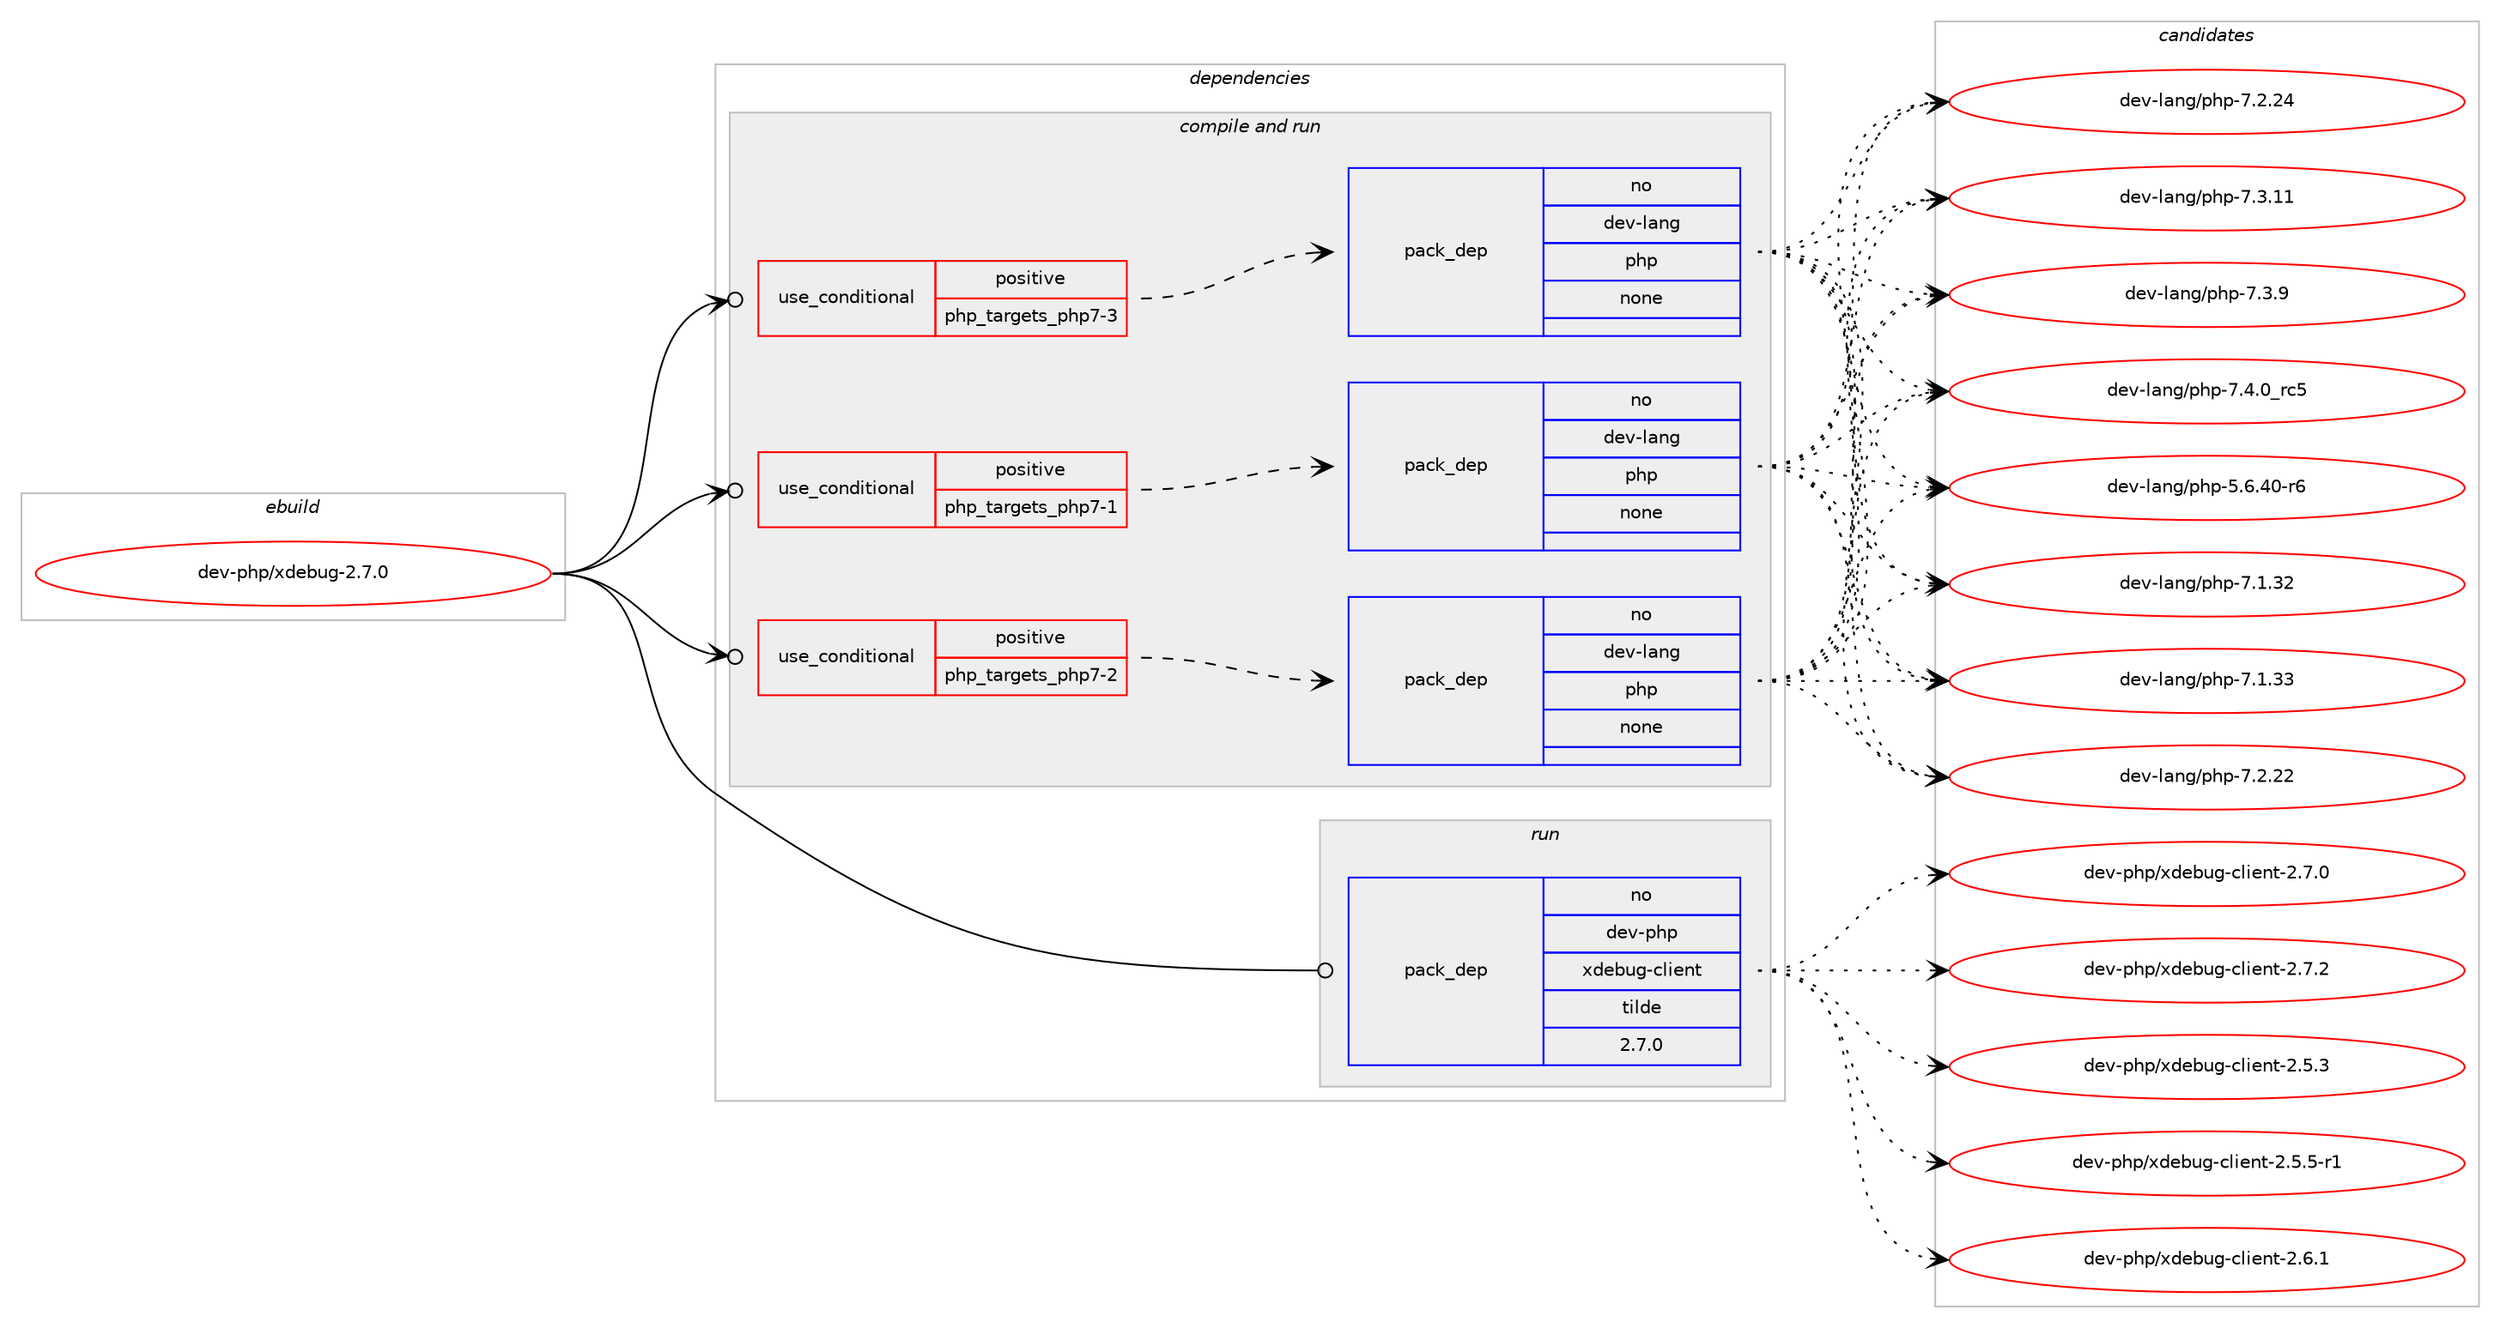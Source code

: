 digraph prolog {

# *************
# Graph options
# *************

newrank=true;
concentrate=true;
compound=true;
graph [rankdir=LR,fontname=Helvetica,fontsize=10,ranksep=1.5];#, ranksep=2.5, nodesep=0.2];
edge  [arrowhead=vee];
node  [fontname=Helvetica,fontsize=10];

# **********
# The ebuild
# **********

subgraph cluster_leftcol {
color=gray;
rank=same;
label=<<i>ebuild</i>>;
id [label="dev-php/xdebug-2.7.0", color=red, width=4, href="../dev-php/xdebug-2.7.0.svg"];
}

# ****************
# The dependencies
# ****************

subgraph cluster_midcol {
color=gray;
label=<<i>dependencies</i>>;
subgraph cluster_compile {
fillcolor="#eeeeee";
style=filled;
label=<<i>compile</i>>;
}
subgraph cluster_compileandrun {
fillcolor="#eeeeee";
style=filled;
label=<<i>compile and run</i>>;
subgraph cond135472 {
dependency592117 [label=<<TABLE BORDER="0" CELLBORDER="1" CELLSPACING="0" CELLPADDING="4"><TR><TD ROWSPAN="3" CELLPADDING="10">use_conditional</TD></TR><TR><TD>positive</TD></TR><TR><TD>php_targets_php7-1</TD></TR></TABLE>>, shape=none, color=red];
subgraph pack444877 {
dependency592118 [label=<<TABLE BORDER="0" CELLBORDER="1" CELLSPACING="0" CELLPADDING="4" WIDTH="220"><TR><TD ROWSPAN="6" CELLPADDING="30">pack_dep</TD></TR><TR><TD WIDTH="110">no</TD></TR><TR><TD>dev-lang</TD></TR><TR><TD>php</TD></TR><TR><TD>none</TD></TR><TR><TD></TD></TR></TABLE>>, shape=none, color=blue];
}
dependency592117:e -> dependency592118:w [weight=20,style="dashed",arrowhead="vee"];
}
id:e -> dependency592117:w [weight=20,style="solid",arrowhead="odotvee"];
subgraph cond135473 {
dependency592119 [label=<<TABLE BORDER="0" CELLBORDER="1" CELLSPACING="0" CELLPADDING="4"><TR><TD ROWSPAN="3" CELLPADDING="10">use_conditional</TD></TR><TR><TD>positive</TD></TR><TR><TD>php_targets_php7-2</TD></TR></TABLE>>, shape=none, color=red];
subgraph pack444878 {
dependency592120 [label=<<TABLE BORDER="0" CELLBORDER="1" CELLSPACING="0" CELLPADDING="4" WIDTH="220"><TR><TD ROWSPAN="6" CELLPADDING="30">pack_dep</TD></TR><TR><TD WIDTH="110">no</TD></TR><TR><TD>dev-lang</TD></TR><TR><TD>php</TD></TR><TR><TD>none</TD></TR><TR><TD></TD></TR></TABLE>>, shape=none, color=blue];
}
dependency592119:e -> dependency592120:w [weight=20,style="dashed",arrowhead="vee"];
}
id:e -> dependency592119:w [weight=20,style="solid",arrowhead="odotvee"];
subgraph cond135474 {
dependency592121 [label=<<TABLE BORDER="0" CELLBORDER="1" CELLSPACING="0" CELLPADDING="4"><TR><TD ROWSPAN="3" CELLPADDING="10">use_conditional</TD></TR><TR><TD>positive</TD></TR><TR><TD>php_targets_php7-3</TD></TR></TABLE>>, shape=none, color=red];
subgraph pack444879 {
dependency592122 [label=<<TABLE BORDER="0" CELLBORDER="1" CELLSPACING="0" CELLPADDING="4" WIDTH="220"><TR><TD ROWSPAN="6" CELLPADDING="30">pack_dep</TD></TR><TR><TD WIDTH="110">no</TD></TR><TR><TD>dev-lang</TD></TR><TR><TD>php</TD></TR><TR><TD>none</TD></TR><TR><TD></TD></TR></TABLE>>, shape=none, color=blue];
}
dependency592121:e -> dependency592122:w [weight=20,style="dashed",arrowhead="vee"];
}
id:e -> dependency592121:w [weight=20,style="solid",arrowhead="odotvee"];
}
subgraph cluster_run {
fillcolor="#eeeeee";
style=filled;
label=<<i>run</i>>;
subgraph pack444880 {
dependency592123 [label=<<TABLE BORDER="0" CELLBORDER="1" CELLSPACING="0" CELLPADDING="4" WIDTH="220"><TR><TD ROWSPAN="6" CELLPADDING="30">pack_dep</TD></TR><TR><TD WIDTH="110">no</TD></TR><TR><TD>dev-php</TD></TR><TR><TD>xdebug-client</TD></TR><TR><TD>tilde</TD></TR><TR><TD>2.7.0</TD></TR></TABLE>>, shape=none, color=blue];
}
id:e -> dependency592123:w [weight=20,style="solid",arrowhead="odot"];
}
}

# **************
# The candidates
# **************

subgraph cluster_choices {
rank=same;
color=gray;
label=<<i>candidates</i>>;

subgraph choice444877 {
color=black;
nodesep=1;
choice100101118451089711010347112104112455346544652484511454 [label="dev-lang/php-5.6.40-r6", color=red, width=4,href="../dev-lang/php-5.6.40-r6.svg"];
choice10010111845108971101034711210411245554649465150 [label="dev-lang/php-7.1.32", color=red, width=4,href="../dev-lang/php-7.1.32.svg"];
choice10010111845108971101034711210411245554649465151 [label="dev-lang/php-7.1.33", color=red, width=4,href="../dev-lang/php-7.1.33.svg"];
choice10010111845108971101034711210411245554650465050 [label="dev-lang/php-7.2.22", color=red, width=4,href="../dev-lang/php-7.2.22.svg"];
choice10010111845108971101034711210411245554650465052 [label="dev-lang/php-7.2.24", color=red, width=4,href="../dev-lang/php-7.2.24.svg"];
choice10010111845108971101034711210411245554651464949 [label="dev-lang/php-7.3.11", color=red, width=4,href="../dev-lang/php-7.3.11.svg"];
choice100101118451089711010347112104112455546514657 [label="dev-lang/php-7.3.9", color=red, width=4,href="../dev-lang/php-7.3.9.svg"];
choice100101118451089711010347112104112455546524648951149953 [label="dev-lang/php-7.4.0_rc5", color=red, width=4,href="../dev-lang/php-7.4.0_rc5.svg"];
dependency592118:e -> choice100101118451089711010347112104112455346544652484511454:w [style=dotted,weight="100"];
dependency592118:e -> choice10010111845108971101034711210411245554649465150:w [style=dotted,weight="100"];
dependency592118:e -> choice10010111845108971101034711210411245554649465151:w [style=dotted,weight="100"];
dependency592118:e -> choice10010111845108971101034711210411245554650465050:w [style=dotted,weight="100"];
dependency592118:e -> choice10010111845108971101034711210411245554650465052:w [style=dotted,weight="100"];
dependency592118:e -> choice10010111845108971101034711210411245554651464949:w [style=dotted,weight="100"];
dependency592118:e -> choice100101118451089711010347112104112455546514657:w [style=dotted,weight="100"];
dependency592118:e -> choice100101118451089711010347112104112455546524648951149953:w [style=dotted,weight="100"];
}
subgraph choice444878 {
color=black;
nodesep=1;
choice100101118451089711010347112104112455346544652484511454 [label="dev-lang/php-5.6.40-r6", color=red, width=4,href="../dev-lang/php-5.6.40-r6.svg"];
choice10010111845108971101034711210411245554649465150 [label="dev-lang/php-7.1.32", color=red, width=4,href="../dev-lang/php-7.1.32.svg"];
choice10010111845108971101034711210411245554649465151 [label="dev-lang/php-7.1.33", color=red, width=4,href="../dev-lang/php-7.1.33.svg"];
choice10010111845108971101034711210411245554650465050 [label="dev-lang/php-7.2.22", color=red, width=4,href="../dev-lang/php-7.2.22.svg"];
choice10010111845108971101034711210411245554650465052 [label="dev-lang/php-7.2.24", color=red, width=4,href="../dev-lang/php-7.2.24.svg"];
choice10010111845108971101034711210411245554651464949 [label="dev-lang/php-7.3.11", color=red, width=4,href="../dev-lang/php-7.3.11.svg"];
choice100101118451089711010347112104112455546514657 [label="dev-lang/php-7.3.9", color=red, width=4,href="../dev-lang/php-7.3.9.svg"];
choice100101118451089711010347112104112455546524648951149953 [label="dev-lang/php-7.4.0_rc5", color=red, width=4,href="../dev-lang/php-7.4.0_rc5.svg"];
dependency592120:e -> choice100101118451089711010347112104112455346544652484511454:w [style=dotted,weight="100"];
dependency592120:e -> choice10010111845108971101034711210411245554649465150:w [style=dotted,weight="100"];
dependency592120:e -> choice10010111845108971101034711210411245554649465151:w [style=dotted,weight="100"];
dependency592120:e -> choice10010111845108971101034711210411245554650465050:w [style=dotted,weight="100"];
dependency592120:e -> choice10010111845108971101034711210411245554650465052:w [style=dotted,weight="100"];
dependency592120:e -> choice10010111845108971101034711210411245554651464949:w [style=dotted,weight="100"];
dependency592120:e -> choice100101118451089711010347112104112455546514657:w [style=dotted,weight="100"];
dependency592120:e -> choice100101118451089711010347112104112455546524648951149953:w [style=dotted,weight="100"];
}
subgraph choice444879 {
color=black;
nodesep=1;
choice100101118451089711010347112104112455346544652484511454 [label="dev-lang/php-5.6.40-r6", color=red, width=4,href="../dev-lang/php-5.6.40-r6.svg"];
choice10010111845108971101034711210411245554649465150 [label="dev-lang/php-7.1.32", color=red, width=4,href="../dev-lang/php-7.1.32.svg"];
choice10010111845108971101034711210411245554649465151 [label="dev-lang/php-7.1.33", color=red, width=4,href="../dev-lang/php-7.1.33.svg"];
choice10010111845108971101034711210411245554650465050 [label="dev-lang/php-7.2.22", color=red, width=4,href="../dev-lang/php-7.2.22.svg"];
choice10010111845108971101034711210411245554650465052 [label="dev-lang/php-7.2.24", color=red, width=4,href="../dev-lang/php-7.2.24.svg"];
choice10010111845108971101034711210411245554651464949 [label="dev-lang/php-7.3.11", color=red, width=4,href="../dev-lang/php-7.3.11.svg"];
choice100101118451089711010347112104112455546514657 [label="dev-lang/php-7.3.9", color=red, width=4,href="../dev-lang/php-7.3.9.svg"];
choice100101118451089711010347112104112455546524648951149953 [label="dev-lang/php-7.4.0_rc5", color=red, width=4,href="../dev-lang/php-7.4.0_rc5.svg"];
dependency592122:e -> choice100101118451089711010347112104112455346544652484511454:w [style=dotted,weight="100"];
dependency592122:e -> choice10010111845108971101034711210411245554649465150:w [style=dotted,weight="100"];
dependency592122:e -> choice10010111845108971101034711210411245554649465151:w [style=dotted,weight="100"];
dependency592122:e -> choice10010111845108971101034711210411245554650465050:w [style=dotted,weight="100"];
dependency592122:e -> choice10010111845108971101034711210411245554650465052:w [style=dotted,weight="100"];
dependency592122:e -> choice10010111845108971101034711210411245554651464949:w [style=dotted,weight="100"];
dependency592122:e -> choice100101118451089711010347112104112455546514657:w [style=dotted,weight="100"];
dependency592122:e -> choice100101118451089711010347112104112455546524648951149953:w [style=dotted,weight="100"];
}
subgraph choice444880 {
color=black;
nodesep=1;
choice1001011184511210411247120100101981171034599108105101110116455046534651 [label="dev-php/xdebug-client-2.5.3", color=red, width=4,href="../dev-php/xdebug-client-2.5.3.svg"];
choice10010111845112104112471201001019811710345991081051011101164550465346534511449 [label="dev-php/xdebug-client-2.5.5-r1", color=red, width=4,href="../dev-php/xdebug-client-2.5.5-r1.svg"];
choice1001011184511210411247120100101981171034599108105101110116455046544649 [label="dev-php/xdebug-client-2.6.1", color=red, width=4,href="../dev-php/xdebug-client-2.6.1.svg"];
choice1001011184511210411247120100101981171034599108105101110116455046554648 [label="dev-php/xdebug-client-2.7.0", color=red, width=4,href="../dev-php/xdebug-client-2.7.0.svg"];
choice1001011184511210411247120100101981171034599108105101110116455046554650 [label="dev-php/xdebug-client-2.7.2", color=red, width=4,href="../dev-php/xdebug-client-2.7.2.svg"];
dependency592123:e -> choice1001011184511210411247120100101981171034599108105101110116455046534651:w [style=dotted,weight="100"];
dependency592123:e -> choice10010111845112104112471201001019811710345991081051011101164550465346534511449:w [style=dotted,weight="100"];
dependency592123:e -> choice1001011184511210411247120100101981171034599108105101110116455046544649:w [style=dotted,weight="100"];
dependency592123:e -> choice1001011184511210411247120100101981171034599108105101110116455046554648:w [style=dotted,weight="100"];
dependency592123:e -> choice1001011184511210411247120100101981171034599108105101110116455046554650:w [style=dotted,weight="100"];
}
}

}
